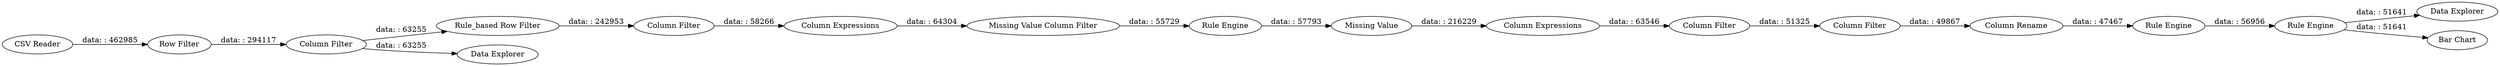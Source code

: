 digraph {
	"-2710530105012695808_27" [label="Column Filter"]
	"-2710530105012695808_16" [label="Missing Value"]
	"-2710530105012695808_23" [label="Rule Engine"]
	"-2710530105012695808_18" [label="Column Filter"]
	"-2710530105012695808_17" [label="Column Expressions"]
	"-2710530105012695808_3" [label="Column Filter"]
	"-2710530105012695808_4" [label="Data Explorer"]
	"-2710530105012695808_12" [label="Missing Value Column Filter"]
	"-2710530105012695808_20" [label="Column Rename"]
	"-2710530105012695808_26" [label="Rule_based Row Filter"]
	"-2710530105012695808_1" [label="CSV Reader"]
	"-2710530105012695808_21" [label="Rule Engine"]
	"-2710530105012695808_2" [label="Row Filter"]
	"-2710530105012695808_6" [label="Column Expressions"]
	"-2710530105012695808_19" [label="Column Filter"]
	"-2710530105012695808_24" [label="Bar Chart"]
	"-2710530105012695808_22" [label="Data Explorer"]
	"-2710530105012695808_15" [label="Rule Engine"]
	"-2710530105012695808_27" -> "-2710530105012695808_6" [label="data: : 58266"]
	"-2710530105012695808_2" -> "-2710530105012695808_3" [label="data: : 294117"]
	"-2710530105012695808_23" -> "-2710530105012695808_4" [label="data: : 51641"]
	"-2710530105012695808_3" -> "-2710530105012695808_22" [label="data: : 63255"]
	"-2710530105012695808_6" -> "-2710530105012695808_12" [label="data: : 64304"]
	"-2710530105012695808_26" -> "-2710530105012695808_27" [label="data: : 242953"]
	"-2710530105012695808_16" -> "-2710530105012695808_17" [label="data: : 216229"]
	"-2710530105012695808_1" -> "-2710530105012695808_2" [label="data: : 462985"]
	"-2710530105012695808_20" -> "-2710530105012695808_21" [label="data: : 47467"]
	"-2710530105012695808_15" -> "-2710530105012695808_16" [label="data: : 57793"]
	"-2710530105012695808_21" -> "-2710530105012695808_23" [label="data: : 56956"]
	"-2710530105012695808_17" -> "-2710530105012695808_18" [label="data: : 63546"]
	"-2710530105012695808_12" -> "-2710530105012695808_15" [label="data: : 55729"]
	"-2710530105012695808_23" -> "-2710530105012695808_24" [label="data: : 51641"]
	"-2710530105012695808_18" -> "-2710530105012695808_19" [label="data: : 51325"]
	"-2710530105012695808_19" -> "-2710530105012695808_20" [label="data: : 49867"]
	"-2710530105012695808_3" -> "-2710530105012695808_26" [label="data: : 63255"]
	rankdir=LR
}
